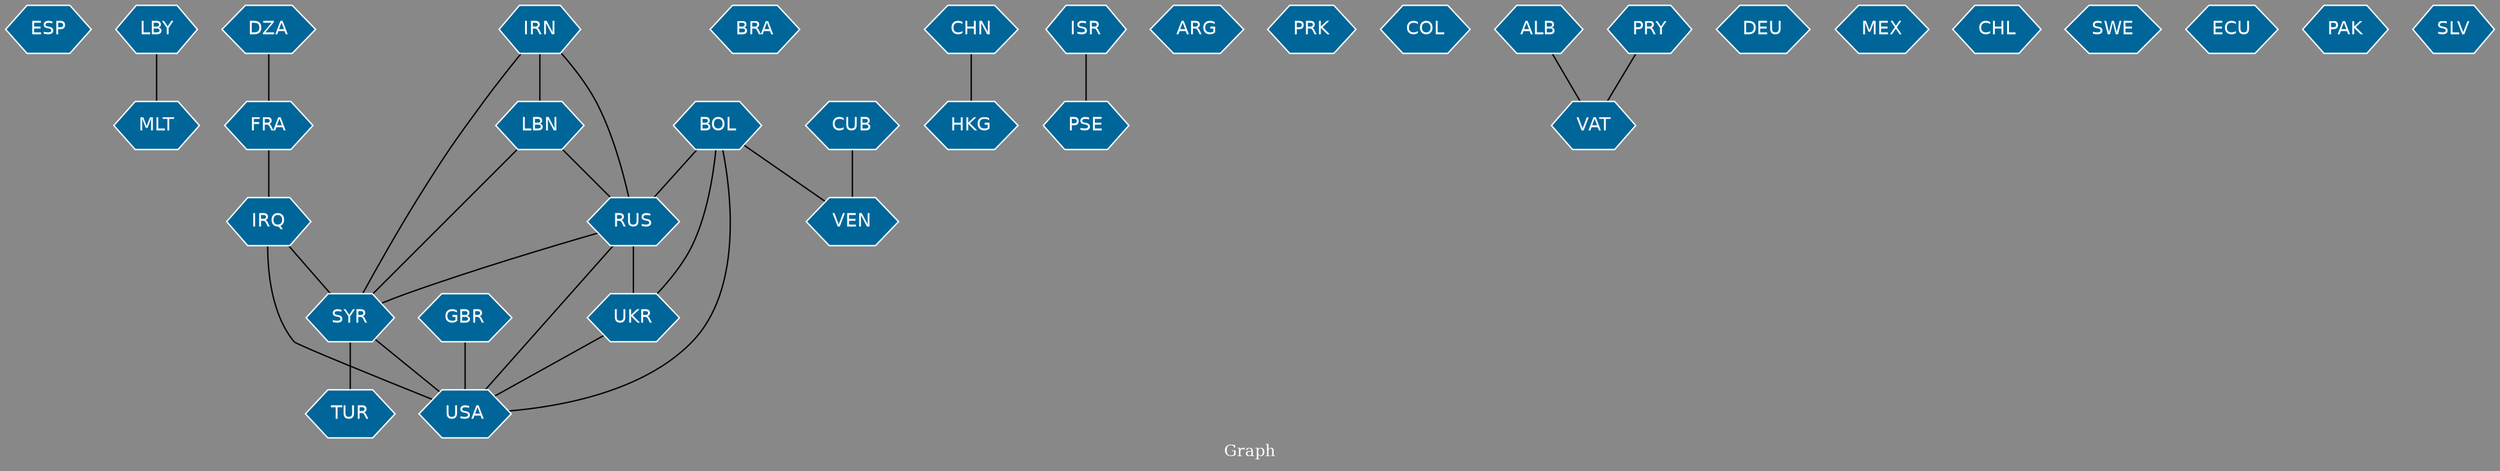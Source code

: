 // Countries together in item graph
graph {
	graph [bgcolor="#888888" fontcolor=white fontsize=12 label="Graph" outputorder=edgesfirst overlap=prism]
	node [color=white fillcolor="#006699" fontcolor=white fontname=Helvetica shape=hexagon style=filled]
	edge [arrowhead=open color=black fontcolor=white fontname=Courier fontsize=12]
		ESP [label=ESP]
		LBY [label=LBY]
		RUS [label=RUS]
		BOL [label=BOL]
		UKR [label=UKR]
		USA [label=USA]
		BRA [label=BRA]
		HKG [label=HKG]
		VEN [label=VEN]
		PSE [label=PSE]
		ARG [label=ARG]
		ISR [label=ISR]
		SYR [label=SYR]
		MLT [label=MLT]
		TUR [label=TUR]
		PRK [label=PRK]
		GBR [label=GBR]
		COL [label=COL]
		CHN [label=CHN]
		ALB [label=ALB]
		VAT [label=VAT]
		FRA [label=FRA]
		IRQ [label=IRQ]
		DEU [label=DEU]
		MEX [label=MEX]
		IRN [label=IRN]
		CUB [label=CUB]
		LBN [label=LBN]
		CHL [label=CHL]
		PRY [label=PRY]
		SWE [label=SWE]
		DZA [label=DZA]
		ECU [label=ECU]
		PAK [label=PAK]
		SLV [label=SLV]
			IRN -- RUS [weight=1]
			SYR -- USA [weight=2]
			PRY -- VAT [weight=1]
			ISR -- PSE [weight=3]
			SYR -- TUR [weight=1]
			ALB -- VAT [weight=1]
			IRQ -- USA [weight=2]
			RUS -- SYR [weight=1]
			FRA -- IRQ [weight=1]
			BOL -- VEN [weight=1]
			LBN -- RUS [weight=1]
			DZA -- FRA [weight=1]
			BOL -- USA [weight=1]
			BOL -- UKR [weight=1]
			LBY -- MLT [weight=1]
			RUS -- USA [weight=1]
			LBN -- SYR [weight=1]
			UKR -- USA [weight=2]
			RUS -- UKR [weight=7]
			IRQ -- SYR [weight=1]
			BOL -- RUS [weight=2]
			CHN -- HKG [weight=1]
			IRN -- SYR [weight=1]
			GBR -- USA [weight=1]
			IRN -- LBN [weight=1]
			CUB -- VEN [weight=1]
}